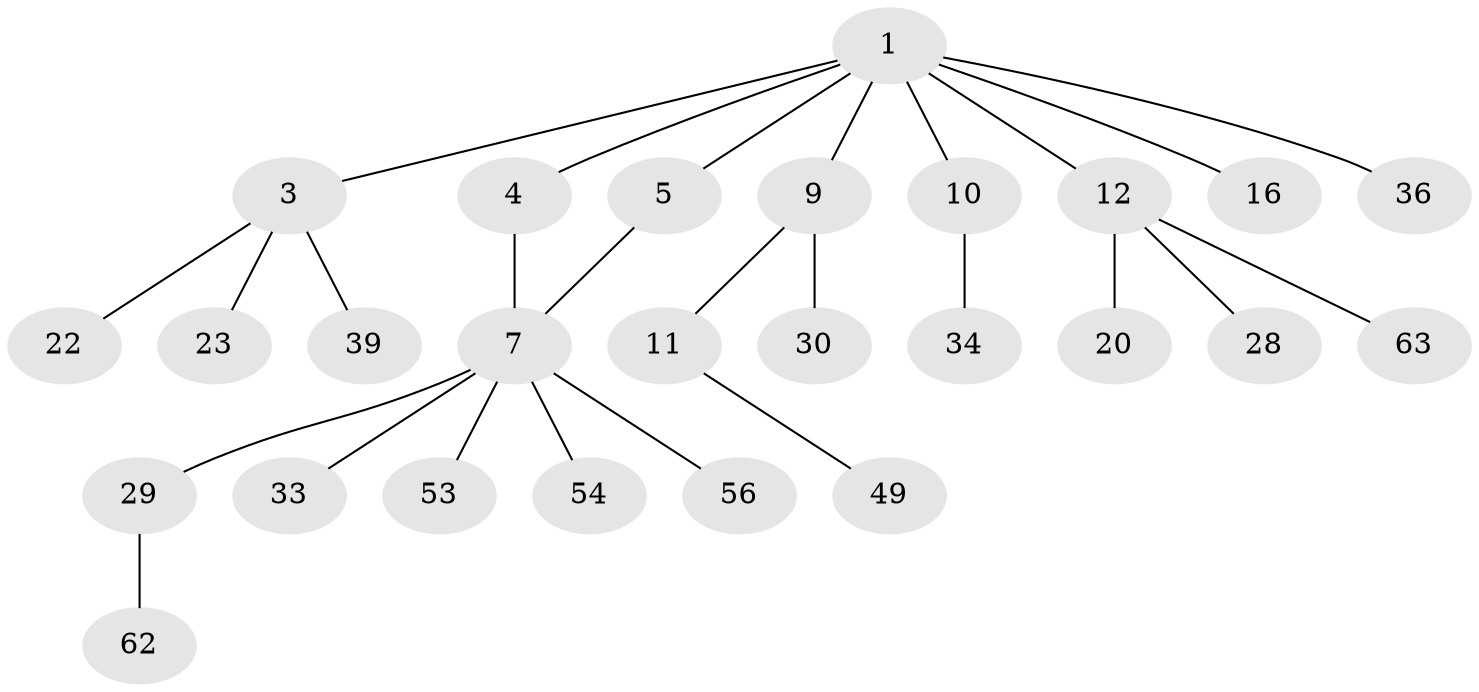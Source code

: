 // original degree distribution, {6: 0.015384615384615385, 5: 0.046153846153846156, 4: 0.03076923076923077, 2: 0.35384615384615387, 1: 0.4461538461538462, 3: 0.09230769230769231, 8: 0.015384615384615385}
// Generated by graph-tools (version 1.1) at 2025/16/03/04/25 18:16:53]
// undirected, 26 vertices, 26 edges
graph export_dot {
graph [start="1"]
  node [color=gray90,style=filled];
  1 [super="+2+6+15"];
  3 [super="+13+24"];
  4;
  5 [super="+26"];
  7 [super="+25"];
  9;
  10 [super="+14"];
  11 [super="+38"];
  12 [super="+19"];
  16 [super="+51+21"];
  20;
  22;
  23;
  28 [super="+60"];
  29 [super="+40+47"];
  30 [super="+31+48"];
  33;
  34;
  36 [super="+50"];
  39 [super="+41"];
  49;
  53 [super="+65"];
  54;
  56;
  62;
  63;
  1 -- 4;
  1 -- 10;
  1 -- 12;
  1 -- 16;
  1 -- 3;
  1 -- 5;
  1 -- 9;
  1 -- 36;
  3 -- 23;
  3 -- 22;
  3 -- 39;
  4 -- 7;
  5 -- 7;
  7 -- 33;
  7 -- 53;
  7 -- 54;
  7 -- 56;
  7 -- 29;
  9 -- 11;
  9 -- 30;
  10 -- 34;
  11 -- 49;
  12 -- 28;
  12 -- 20;
  12 -- 63;
  29 -- 62;
}
